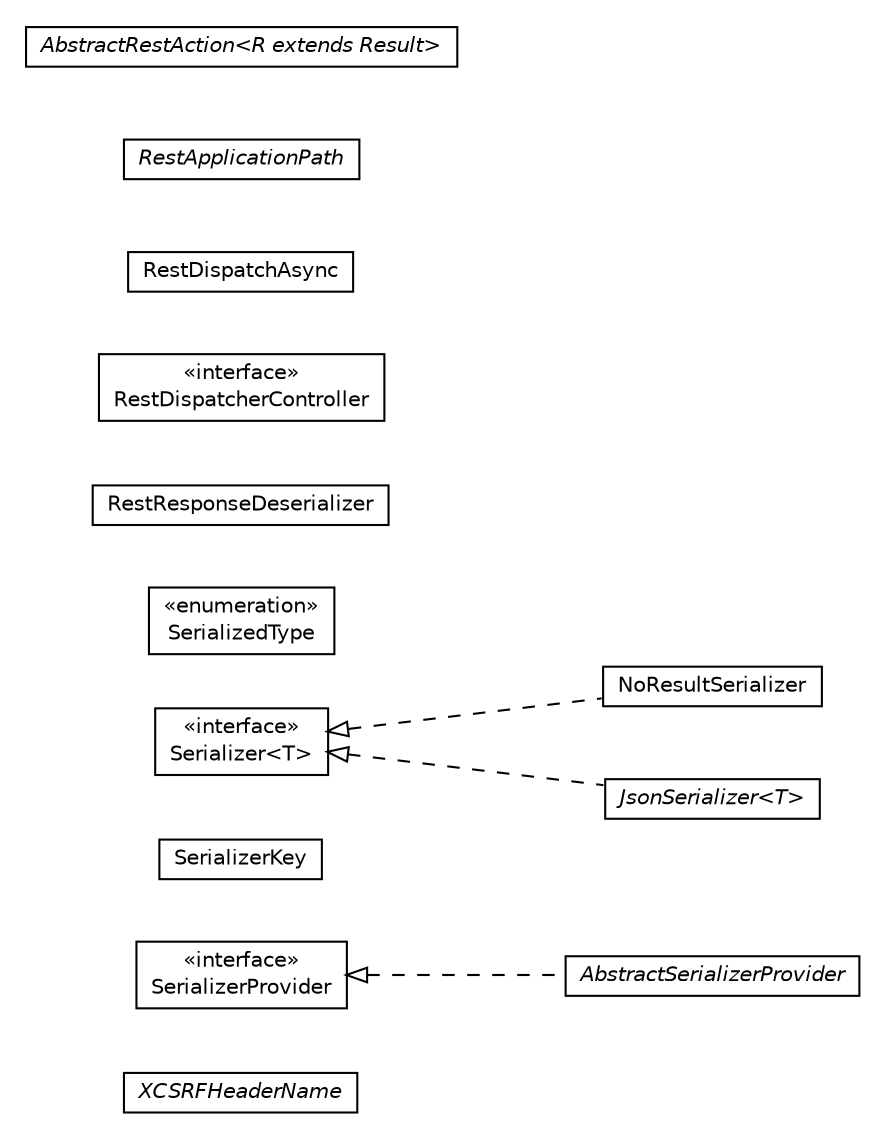 #!/usr/local/bin/dot
#
# Class diagram 
# Generated by UMLGraph version R5_6-24-gf6e263 (http://www.umlgraph.org/)
#

digraph G {
	edge [fontname="Helvetica",fontsize=10,labelfontname="Helvetica",labelfontsize=10];
	node [fontname="Helvetica",fontsize=10,shape=plaintext];
	nodesep=0.25;
	ranksep=0.5;
	rankdir=LR;
	// com.gwtplatform.dispatch.client.rest.XCSRFHeaderName
	c14771 [label=<<table title="com.gwtplatform.dispatch.client.rest.XCSRFHeaderName" border="0" cellborder="1" cellspacing="0" cellpadding="2" port="p" href="./XCSRFHeaderName.html">
		<tr><td><table border="0" cellspacing="0" cellpadding="1">
<tr><td align="center" balign="center"><font face="Helvetica-Oblique"> XCSRFHeaderName </font></td></tr>
		</table></td></tr>
		</table>>, URL="./XCSRFHeaderName.html", fontname="Helvetica", fontcolor="black", fontsize=10.0];
	// com.gwtplatform.dispatch.client.rest.SerializerProvider
	c14772 [label=<<table title="com.gwtplatform.dispatch.client.rest.SerializerProvider" border="0" cellborder="1" cellspacing="0" cellpadding="2" port="p" href="./SerializerProvider.html">
		<tr><td><table border="0" cellspacing="0" cellpadding="1">
<tr><td align="center" balign="center"> &#171;interface&#187; </td></tr>
<tr><td align="center" balign="center"> SerializerProvider </td></tr>
		</table></td></tr>
		</table>>, URL="./SerializerProvider.html", fontname="Helvetica", fontcolor="black", fontsize=10.0];
	// com.gwtplatform.dispatch.client.rest.SerializerProvider.SerializerKey
	c14773 [label=<<table title="com.gwtplatform.dispatch.client.rest.SerializerProvider.SerializerKey" border="0" cellborder="1" cellspacing="0" cellpadding="2" port="p" href="./SerializerProvider.SerializerKey.html">
		<tr><td><table border="0" cellspacing="0" cellpadding="1">
<tr><td align="center" balign="center"> SerializerKey </td></tr>
		</table></td></tr>
		</table>>, URL="./SerializerProvider.SerializerKey.html", fontname="Helvetica", fontcolor="black", fontsize=10.0];
	// com.gwtplatform.dispatch.client.rest.Serializer<T>
	c14774 [label=<<table title="com.gwtplatform.dispatch.client.rest.Serializer" border="0" cellborder="1" cellspacing="0" cellpadding="2" port="p" href="./Serializer.html">
		<tr><td><table border="0" cellspacing="0" cellpadding="1">
<tr><td align="center" balign="center"> &#171;interface&#187; </td></tr>
<tr><td align="center" balign="center"> Serializer&lt;T&gt; </td></tr>
		</table></td></tr>
		</table>>, URL="./Serializer.html", fontname="Helvetica", fontcolor="black", fontsize=10.0];
	// com.gwtplatform.dispatch.client.rest.SerializedType
	c14775 [label=<<table title="com.gwtplatform.dispatch.client.rest.SerializedType" border="0" cellborder="1" cellspacing="0" cellpadding="2" port="p" href="./SerializedType.html">
		<tr><td><table border="0" cellspacing="0" cellpadding="1">
<tr><td align="center" balign="center"> &#171;enumeration&#187; </td></tr>
<tr><td align="center" balign="center"> SerializedType </td></tr>
		</table></td></tr>
		</table>>, URL="./SerializedType.html", fontname="Helvetica", fontcolor="black", fontsize=10.0];
	// com.gwtplatform.dispatch.client.rest.RestResponseDeserializer
	c14776 [label=<<table title="com.gwtplatform.dispatch.client.rest.RestResponseDeserializer" border="0" cellborder="1" cellspacing="0" cellpadding="2" port="p" href="./RestResponseDeserializer.html">
		<tr><td><table border="0" cellspacing="0" cellpadding="1">
<tr><td align="center" balign="center"> RestResponseDeserializer </td></tr>
		</table></td></tr>
		</table>>, URL="./RestResponseDeserializer.html", fontname="Helvetica", fontcolor="black", fontsize=10.0];
	// com.gwtplatform.dispatch.client.rest.RestDispatcherController
	c14777 [label=<<table title="com.gwtplatform.dispatch.client.rest.RestDispatcherController" border="0" cellborder="1" cellspacing="0" cellpadding="2" port="p" href="./RestDispatcherController.html">
		<tr><td><table border="0" cellspacing="0" cellpadding="1">
<tr><td align="center" balign="center"> &#171;interface&#187; </td></tr>
<tr><td align="center" balign="center"> RestDispatcherController </td></tr>
		</table></td></tr>
		</table>>, URL="./RestDispatcherController.html", fontname="Helvetica", fontcolor="black", fontsize=10.0];
	// com.gwtplatform.dispatch.client.rest.RestDispatchAsync
	c14778 [label=<<table title="com.gwtplatform.dispatch.client.rest.RestDispatchAsync" border="0" cellborder="1" cellspacing="0" cellpadding="2" port="p" href="./RestDispatchAsync.html">
		<tr><td><table border="0" cellspacing="0" cellpadding="1">
<tr><td align="center" balign="center"> RestDispatchAsync </td></tr>
		</table></td></tr>
		</table>>, URL="./RestDispatchAsync.html", fontname="Helvetica", fontcolor="black", fontsize=10.0];
	// com.gwtplatform.dispatch.client.rest.RestApplicationPath
	c14779 [label=<<table title="com.gwtplatform.dispatch.client.rest.RestApplicationPath" border="0" cellborder="1" cellspacing="0" cellpadding="2" port="p" href="./RestApplicationPath.html">
		<tr><td><table border="0" cellspacing="0" cellpadding="1">
<tr><td align="center" balign="center"><font face="Helvetica-Oblique"> RestApplicationPath </font></td></tr>
		</table></td></tr>
		</table>>, URL="./RestApplicationPath.html", fontname="Helvetica", fontcolor="black", fontsize=10.0];
	// com.gwtplatform.dispatch.client.rest.NoResultSerializer
	c14780 [label=<<table title="com.gwtplatform.dispatch.client.rest.NoResultSerializer" border="0" cellborder="1" cellspacing="0" cellpadding="2" port="p" href="./NoResultSerializer.html">
		<tr><td><table border="0" cellspacing="0" cellpadding="1">
<tr><td align="center" balign="center"> NoResultSerializer </td></tr>
		</table></td></tr>
		</table>>, URL="./NoResultSerializer.html", fontname="Helvetica", fontcolor="black", fontsize=10.0];
	// com.gwtplatform.dispatch.client.rest.JsonSerializer<T>
	c14781 [label=<<table title="com.gwtplatform.dispatch.client.rest.JsonSerializer" border="0" cellborder="1" cellspacing="0" cellpadding="2" port="p" href="./JsonSerializer.html">
		<tr><td><table border="0" cellspacing="0" cellpadding="1">
<tr><td align="center" balign="center"><font face="Helvetica-Oblique"> JsonSerializer&lt;T&gt; </font></td></tr>
		</table></td></tr>
		</table>>, URL="./JsonSerializer.html", fontname="Helvetica", fontcolor="black", fontsize=10.0];
	// com.gwtplatform.dispatch.client.rest.AbstractSerializerProvider
	c14782 [label=<<table title="com.gwtplatform.dispatch.client.rest.AbstractSerializerProvider" border="0" cellborder="1" cellspacing="0" cellpadding="2" port="p" href="./AbstractSerializerProvider.html">
		<tr><td><table border="0" cellspacing="0" cellpadding="1">
<tr><td align="center" balign="center"><font face="Helvetica-Oblique"> AbstractSerializerProvider </font></td></tr>
		</table></td></tr>
		</table>>, URL="./AbstractSerializerProvider.html", fontname="Helvetica", fontcolor="black", fontsize=10.0];
	// com.gwtplatform.dispatch.client.rest.AbstractRestAction<R extends com.gwtplatform.dispatch.shared.Result>
	c14783 [label=<<table title="com.gwtplatform.dispatch.client.rest.AbstractRestAction" border="0" cellborder="1" cellspacing="0" cellpadding="2" port="p" href="./AbstractRestAction.html">
		<tr><td><table border="0" cellspacing="0" cellpadding="1">
<tr><td align="center" balign="center"><font face="Helvetica-Oblique"> AbstractRestAction&lt;R extends Result&gt; </font></td></tr>
		</table></td></tr>
		</table>>, URL="./AbstractRestAction.html", fontname="Helvetica", fontcolor="black", fontsize=10.0];
	//com.gwtplatform.dispatch.client.rest.NoResultSerializer implements com.gwtplatform.dispatch.client.rest.Serializer<T>
	c14774:p -> c14780:p [dir=back,arrowtail=empty,style=dashed];
	//com.gwtplatform.dispatch.client.rest.JsonSerializer<T> implements com.gwtplatform.dispatch.client.rest.Serializer<T>
	c14774:p -> c14781:p [dir=back,arrowtail=empty,style=dashed];
	//com.gwtplatform.dispatch.client.rest.AbstractSerializerProvider implements com.gwtplatform.dispatch.client.rest.SerializerProvider
	c14772:p -> c14782:p [dir=back,arrowtail=empty,style=dashed];
}

